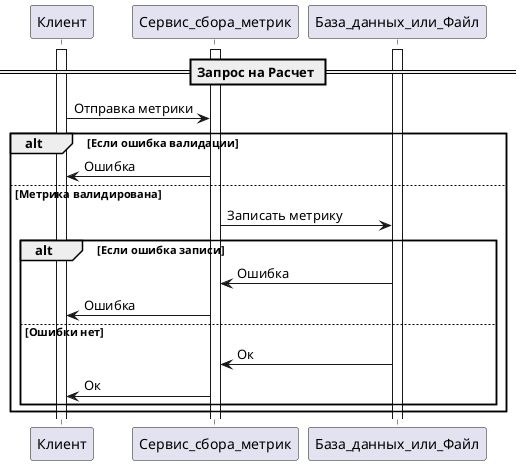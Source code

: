 @startuml
!pragma layout smetana
== Запрос на Расчет ==
activate Клиент
activate Сервис_сбора_метрик
activate База_данных_или_Файл
Клиент -> Сервис_сбора_метрик: Отправка метрики
alt Если ошибка валидации
    Сервис_сбора_метрик -> Клиент: Ошибка
else Метрика валидирована
    Сервис_сбора_метрик -> База_данных_или_Файл: Записать метрику
    alt Если ошибка записи
        База_данных_или_Файл -> Сервис_сбора_метрик: Ошибка
        Сервис_сбора_метрик -> Клиент: Ошибка
    else Ошибки нет
        База_данных_или_Файл -> Сервис_сбора_метрик: Ок
        Сервис_сбора_метрик -> Клиент: Ок
    end
end
@enduml